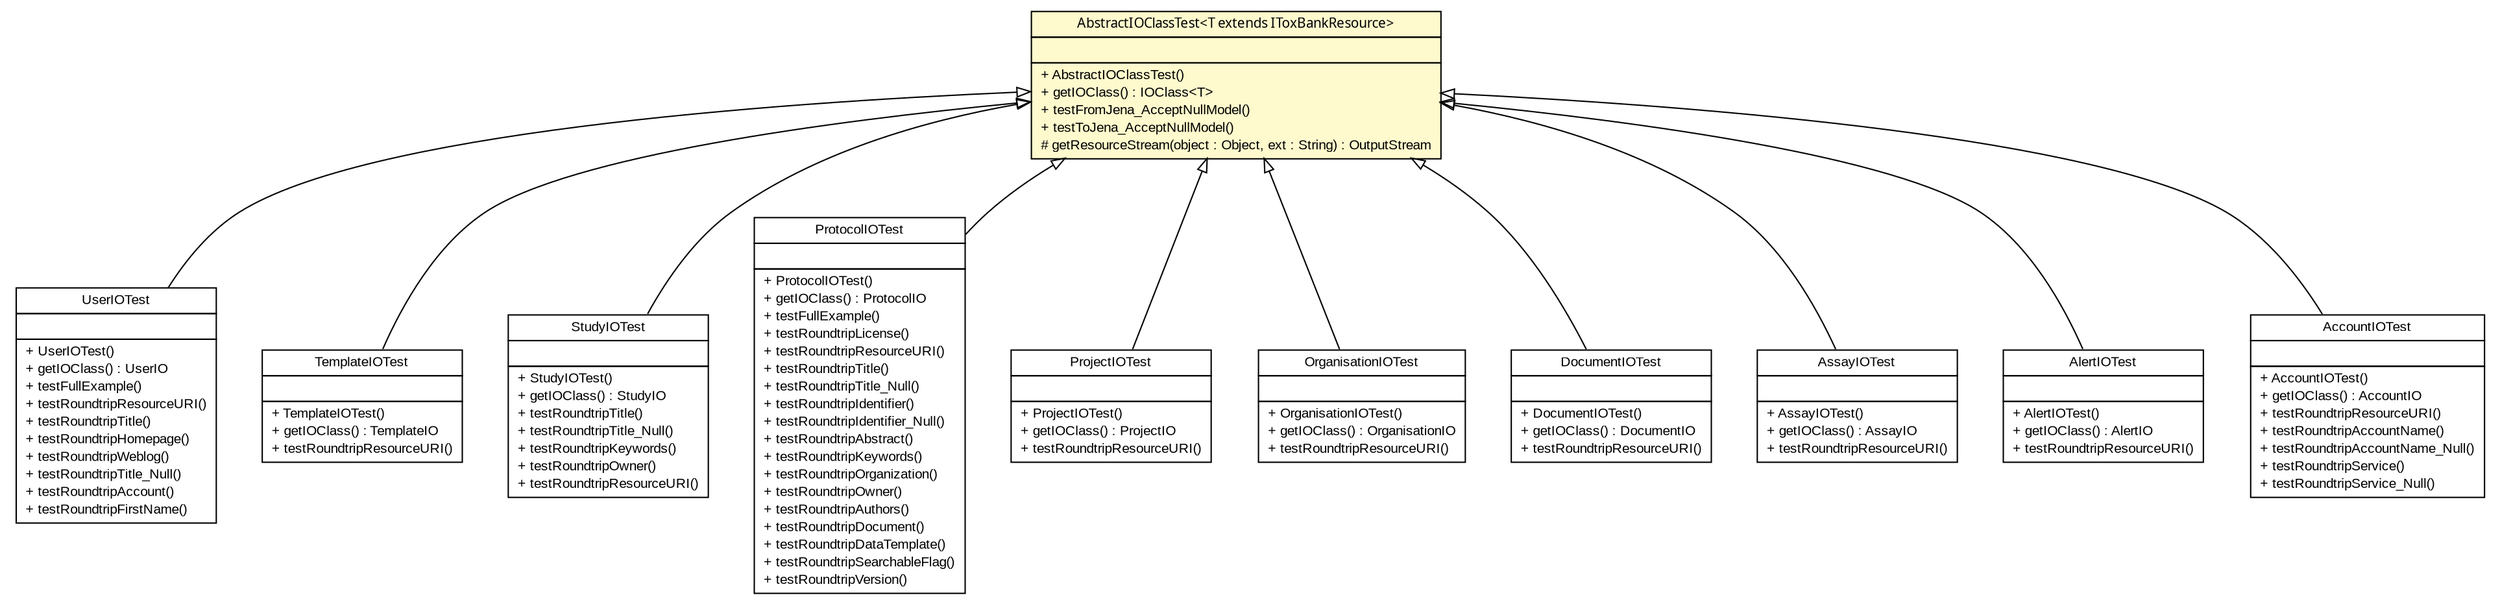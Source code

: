 #!/usr/local/bin/dot
#
# Class diagram 
# Generated by UmlGraph version 4.6 (http://www.spinellis.gr/sw/umlgraph)
#

digraph G {
	edge [fontname="arial",fontsize=10,labelfontname="arial",labelfontsize=10];
	node [fontname="arial",fontsize=10,shape=plaintext];
	// net.toxbank.client.io.rdf.UserIOTest
	c299 [label=<<table border="0" cellborder="1" cellspacing="0" cellpadding="2" port="p" href="./UserIOTest.html">
		<tr><td><table border="0" cellspacing="0" cellpadding="1">
			<tr><td> UserIOTest </td></tr>
		</table></td></tr>
		<tr><td><table border="0" cellspacing="0" cellpadding="1">
			<tr><td align="left">  </td></tr>
		</table></td></tr>
		<tr><td><table border="0" cellspacing="0" cellpadding="1">
			<tr><td align="left"> + UserIOTest() </td></tr>
			<tr><td align="left"> + getIOClass() : UserIO </td></tr>
			<tr><td align="left"> + testFullExample() </td></tr>
			<tr><td align="left"> + testRoundtripResourceURI() </td></tr>
			<tr><td align="left"> + testRoundtripTitle() </td></tr>
			<tr><td align="left"> + testRoundtripHomepage() </td></tr>
			<tr><td align="left"> + testRoundtripWeblog() </td></tr>
			<tr><td align="left"> + testRoundtripTitle_Null() </td></tr>
			<tr><td align="left"> + testRoundtripAccount() </td></tr>
			<tr><td align="left"> + testRoundtripFirstName() </td></tr>
		</table></td></tr>
		</table>>, fontname="arial", fontcolor="black", fontsize=10.0];
	// net.toxbank.client.io.rdf.TemplateIOTest
	c300 [label=<<table border="0" cellborder="1" cellspacing="0" cellpadding="2" port="p" href="./TemplateIOTest.html">
		<tr><td><table border="0" cellspacing="0" cellpadding="1">
			<tr><td> TemplateIOTest </td></tr>
		</table></td></tr>
		<tr><td><table border="0" cellspacing="0" cellpadding="1">
			<tr><td align="left">  </td></tr>
		</table></td></tr>
		<tr><td><table border="0" cellspacing="0" cellpadding="1">
			<tr><td align="left"> + TemplateIOTest() </td></tr>
			<tr><td align="left"> + getIOClass() : TemplateIO </td></tr>
			<tr><td align="left"> + testRoundtripResourceURI() </td></tr>
		</table></td></tr>
		</table>>, fontname="arial", fontcolor="black", fontsize=10.0];
	// net.toxbank.client.io.rdf.StudyIOTest
	c301 [label=<<table border="0" cellborder="1" cellspacing="0" cellpadding="2" port="p" href="./StudyIOTest.html">
		<tr><td><table border="0" cellspacing="0" cellpadding="1">
			<tr><td> StudyIOTest </td></tr>
		</table></td></tr>
		<tr><td><table border="0" cellspacing="0" cellpadding="1">
			<tr><td align="left">  </td></tr>
		</table></td></tr>
		<tr><td><table border="0" cellspacing="0" cellpadding="1">
			<tr><td align="left"> + StudyIOTest() </td></tr>
			<tr><td align="left"> + getIOClass() : StudyIO </td></tr>
			<tr><td align="left"> + testRoundtripTitle() </td></tr>
			<tr><td align="left"> + testRoundtripTitle_Null() </td></tr>
			<tr><td align="left"> + testRoundtripKeywords() </td></tr>
			<tr><td align="left"> + testRoundtripOwner() </td></tr>
			<tr><td align="left"> + testRoundtripResourceURI() </td></tr>
		</table></td></tr>
		</table>>, fontname="arial", fontcolor="black", fontsize=10.0];
	// net.toxbank.client.io.rdf.ProtocolIOTest
	c302 [label=<<table border="0" cellborder="1" cellspacing="0" cellpadding="2" port="p" href="./ProtocolIOTest.html">
		<tr><td><table border="0" cellspacing="0" cellpadding="1">
			<tr><td> ProtocolIOTest </td></tr>
		</table></td></tr>
		<tr><td><table border="0" cellspacing="0" cellpadding="1">
			<tr><td align="left">  </td></tr>
		</table></td></tr>
		<tr><td><table border="0" cellspacing="0" cellpadding="1">
			<tr><td align="left"> + ProtocolIOTest() </td></tr>
			<tr><td align="left"> + getIOClass() : ProtocolIO </td></tr>
			<tr><td align="left"> + testFullExample() </td></tr>
			<tr><td align="left"> + testRoundtripLicense() </td></tr>
			<tr><td align="left"> + testRoundtripResourceURI() </td></tr>
			<tr><td align="left"> + testRoundtripTitle() </td></tr>
			<tr><td align="left"> + testRoundtripTitle_Null() </td></tr>
			<tr><td align="left"> + testRoundtripIdentifier() </td></tr>
			<tr><td align="left"> + testRoundtripIdentifier_Null() </td></tr>
			<tr><td align="left"> + testRoundtripAbstract() </td></tr>
			<tr><td align="left"> + testRoundtripKeywords() </td></tr>
			<tr><td align="left"> + testRoundtripOrganization() </td></tr>
			<tr><td align="left"> + testRoundtripOwner() </td></tr>
			<tr><td align="left"> + testRoundtripAuthors() </td></tr>
			<tr><td align="left"> + testRoundtripDocument() </td></tr>
			<tr><td align="left"> + testRoundtripDataTemplate() </td></tr>
			<tr><td align="left"> + testRoundtripSearchableFlag() </td></tr>
			<tr><td align="left"> + testRoundtripVersion() </td></tr>
		</table></td></tr>
		</table>>, fontname="arial", fontcolor="black", fontsize=10.0];
	// net.toxbank.client.io.rdf.ProjectIOTest
	c303 [label=<<table border="0" cellborder="1" cellspacing="0" cellpadding="2" port="p" href="./ProjectIOTest.html">
		<tr><td><table border="0" cellspacing="0" cellpadding="1">
			<tr><td> ProjectIOTest </td></tr>
		</table></td></tr>
		<tr><td><table border="0" cellspacing="0" cellpadding="1">
			<tr><td align="left">  </td></tr>
		</table></td></tr>
		<tr><td><table border="0" cellspacing="0" cellpadding="1">
			<tr><td align="left"> + ProjectIOTest() </td></tr>
			<tr><td align="left"> + getIOClass() : ProjectIO </td></tr>
			<tr><td align="left"> + testRoundtripResourceURI() </td></tr>
		</table></td></tr>
		</table>>, fontname="arial", fontcolor="black", fontsize=10.0];
	// net.toxbank.client.io.rdf.OrganisationIOTest
	c304 [label=<<table border="0" cellborder="1" cellspacing="0" cellpadding="2" port="p" href="./OrganisationIOTest.html">
		<tr><td><table border="0" cellspacing="0" cellpadding="1">
			<tr><td> OrganisationIOTest </td></tr>
		</table></td></tr>
		<tr><td><table border="0" cellspacing="0" cellpadding="1">
			<tr><td align="left">  </td></tr>
		</table></td></tr>
		<tr><td><table border="0" cellspacing="0" cellpadding="1">
			<tr><td align="left"> + OrganisationIOTest() </td></tr>
			<tr><td align="left"> + getIOClass() : OrganisationIO </td></tr>
			<tr><td align="left"> + testRoundtripResourceURI() </td></tr>
		</table></td></tr>
		</table>>, fontname="arial", fontcolor="black", fontsize=10.0];
	// net.toxbank.client.io.rdf.DocumentIOTest
	c305 [label=<<table border="0" cellborder="1" cellspacing="0" cellpadding="2" port="p" href="./DocumentIOTest.html">
		<tr><td><table border="0" cellspacing="0" cellpadding="1">
			<tr><td> DocumentIOTest </td></tr>
		</table></td></tr>
		<tr><td><table border="0" cellspacing="0" cellpadding="1">
			<tr><td align="left">  </td></tr>
		</table></td></tr>
		<tr><td><table border="0" cellspacing="0" cellpadding="1">
			<tr><td align="left"> + DocumentIOTest() </td></tr>
			<tr><td align="left"> + getIOClass() : DocumentIO </td></tr>
			<tr><td align="left"> + testRoundtripResourceURI() </td></tr>
		</table></td></tr>
		</table>>, fontname="arial", fontcolor="black", fontsize=10.0];
	// net.toxbank.client.io.rdf.AssayIOTest
	c306 [label=<<table border="0" cellborder="1" cellspacing="0" cellpadding="2" port="p" href="./AssayIOTest.html">
		<tr><td><table border="0" cellspacing="0" cellpadding="1">
			<tr><td> AssayIOTest </td></tr>
		</table></td></tr>
		<tr><td><table border="0" cellspacing="0" cellpadding="1">
			<tr><td align="left">  </td></tr>
		</table></td></tr>
		<tr><td><table border="0" cellspacing="0" cellpadding="1">
			<tr><td align="left"> + AssayIOTest() </td></tr>
			<tr><td align="left"> + getIOClass() : AssayIO </td></tr>
			<tr><td align="left"> + testRoundtripResourceURI() </td></tr>
		</table></td></tr>
		</table>>, fontname="arial", fontcolor="black", fontsize=10.0];
	// net.toxbank.client.io.rdf.AlertIOTest
	c307 [label=<<table border="0" cellborder="1" cellspacing="0" cellpadding="2" port="p" href="./AlertIOTest.html">
		<tr><td><table border="0" cellspacing="0" cellpadding="1">
			<tr><td> AlertIOTest </td></tr>
		</table></td></tr>
		<tr><td><table border="0" cellspacing="0" cellpadding="1">
			<tr><td align="left">  </td></tr>
		</table></td></tr>
		<tr><td><table border="0" cellspacing="0" cellpadding="1">
			<tr><td align="left"> + AlertIOTest() </td></tr>
			<tr><td align="left"> + getIOClass() : AlertIO </td></tr>
			<tr><td align="left"> + testRoundtripResourceURI() </td></tr>
		</table></td></tr>
		</table>>, fontname="arial", fontcolor="black", fontsize=10.0];
	// net.toxbank.client.io.rdf.AccountIOTest
	c308 [label=<<table border="0" cellborder="1" cellspacing="0" cellpadding="2" port="p" href="./AccountIOTest.html">
		<tr><td><table border="0" cellspacing="0" cellpadding="1">
			<tr><td> AccountIOTest </td></tr>
		</table></td></tr>
		<tr><td><table border="0" cellspacing="0" cellpadding="1">
			<tr><td align="left">  </td></tr>
		</table></td></tr>
		<tr><td><table border="0" cellspacing="0" cellpadding="1">
			<tr><td align="left"> + AccountIOTest() </td></tr>
			<tr><td align="left"> + getIOClass() : AccountIO </td></tr>
			<tr><td align="left"> + testRoundtripResourceURI() </td></tr>
			<tr><td align="left"> + testRoundtripAccountName() </td></tr>
			<tr><td align="left"> + testRoundtripAccountName_Null() </td></tr>
			<tr><td align="left"> + testRoundtripService() </td></tr>
			<tr><td align="left"> + testRoundtripService_Null() </td></tr>
		</table></td></tr>
		</table>>, fontname="arial", fontcolor="black", fontsize=10.0];
	// net.toxbank.client.io.rdf.AbstractIOClassTest<T extends net.toxbank.client.resource.IToxBankResource>
	c309 [label=<<table border="0" cellborder="1" cellspacing="0" cellpadding="2" port="p" bgcolor="lemonChiffon" href="./AbstractIOClassTest.html">
		<tr><td><table border="0" cellspacing="0" cellpadding="1">
			<tr><td><font face="ariali"> AbstractIOClassTest&lt;T extends IToxBankResource&gt; </font></td></tr>
		</table></td></tr>
		<tr><td><table border="0" cellspacing="0" cellpadding="1">
			<tr><td align="left">  </td></tr>
		</table></td></tr>
		<tr><td><table border="0" cellspacing="0" cellpadding="1">
			<tr><td align="left"> + AbstractIOClassTest() </td></tr>
			<tr><td align="left"> + getIOClass() : IOClass&lt;T&gt; </td></tr>
			<tr><td align="left"> + testFromJena_AcceptNullModel() </td></tr>
			<tr><td align="left"> + testToJena_AcceptNullModel() </td></tr>
			<tr><td align="left"> # getResourceStream(object : Object, ext : String) : OutputStream </td></tr>
		</table></td></tr>
		</table>>, fontname="arial", fontcolor="black", fontsize=10.0];
	//net.toxbank.client.io.rdf.UserIOTest extends net.toxbank.client.io.rdf.AbstractIOClassTest<net.toxbank.client.resource.User>
	c309:p -> c299:p [dir=back,arrowtail=empty];
	//net.toxbank.client.io.rdf.TemplateIOTest extends net.toxbank.client.io.rdf.AbstractIOClassTest<net.toxbank.client.resource.Template>
	c309:p -> c300:p [dir=back,arrowtail=empty];
	//net.toxbank.client.io.rdf.StudyIOTest extends net.toxbank.client.io.rdf.AbstractIOClassTest<net.toxbank.client.resource.Study>
	c309:p -> c301:p [dir=back,arrowtail=empty];
	//net.toxbank.client.io.rdf.ProtocolIOTest extends net.toxbank.client.io.rdf.AbstractIOClassTest<net.toxbank.client.resource.Protocol>
	c309:p -> c302:p [dir=back,arrowtail=empty];
	//net.toxbank.client.io.rdf.ProjectIOTest extends net.toxbank.client.io.rdf.AbstractIOClassTest<net.toxbank.client.resource.Project>
	c309:p -> c303:p [dir=back,arrowtail=empty];
	//net.toxbank.client.io.rdf.OrganisationIOTest extends net.toxbank.client.io.rdf.AbstractIOClassTest<net.toxbank.client.resource.Organisation>
	c309:p -> c304:p [dir=back,arrowtail=empty];
	//net.toxbank.client.io.rdf.DocumentIOTest extends net.toxbank.client.io.rdf.AbstractIOClassTest<net.toxbank.client.resource.Document>
	c309:p -> c305:p [dir=back,arrowtail=empty];
	//net.toxbank.client.io.rdf.AssayIOTest extends net.toxbank.client.io.rdf.AbstractIOClassTest<net.toxbank.client.resource.Assay>
	c309:p -> c306:p [dir=back,arrowtail=empty];
	//net.toxbank.client.io.rdf.AlertIOTest extends net.toxbank.client.io.rdf.AbstractIOClassTest<net.toxbank.client.resource.Alert>
	c309:p -> c307:p [dir=back,arrowtail=empty];
	//net.toxbank.client.io.rdf.AccountIOTest extends net.toxbank.client.io.rdf.AbstractIOClassTest<net.toxbank.client.resource.Account>
	c309:p -> c308:p [dir=back,arrowtail=empty];
}

